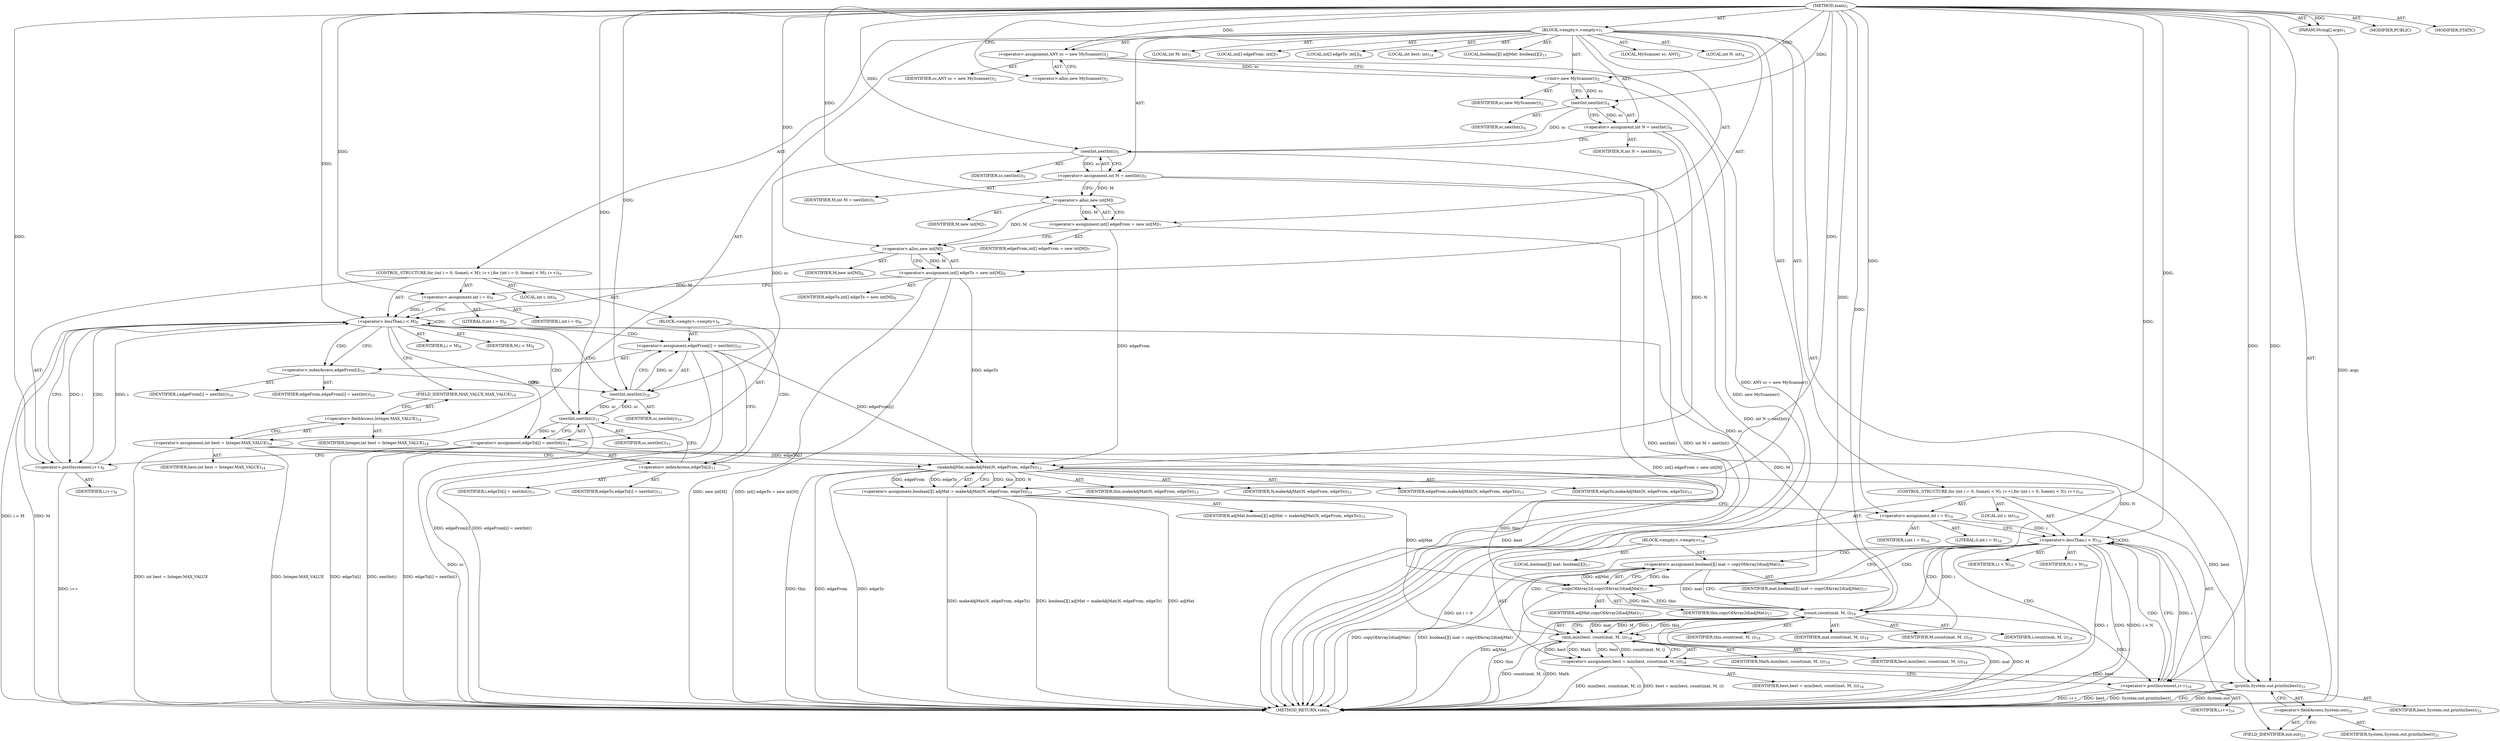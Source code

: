 digraph "main" {  
"19" [label = <(METHOD,main)<SUB>1</SUB>> ]
"20" [label = <(PARAM,String[] args)<SUB>1</SUB>> ]
"21" [label = <(BLOCK,&lt;empty&gt;,&lt;empty&gt;)<SUB>1</SUB>> ]
"4" [label = <(LOCAL,MyScanner sc: ANY)<SUB>2</SUB>> ]
"22" [label = <(&lt;operator&gt;.assignment,ANY sc = new MyScanner())<SUB>2</SUB>> ]
"23" [label = <(IDENTIFIER,sc,ANY sc = new MyScanner())<SUB>2</SUB>> ]
"24" [label = <(&lt;operator&gt;.alloc,new MyScanner())<SUB>2</SUB>> ]
"25" [label = <(&lt;init&gt;,new MyScanner())<SUB>2</SUB>> ]
"3" [label = <(IDENTIFIER,sc,new MyScanner())<SUB>2</SUB>> ]
"26" [label = <(LOCAL,int N: int)<SUB>4</SUB>> ]
"27" [label = <(&lt;operator&gt;.assignment,int N = nextInt())<SUB>4</SUB>> ]
"28" [label = <(IDENTIFIER,N,int N = nextInt())<SUB>4</SUB>> ]
"29" [label = <(nextInt,nextInt())<SUB>4</SUB>> ]
"30" [label = <(IDENTIFIER,sc,nextInt())<SUB>4</SUB>> ]
"31" [label = <(LOCAL,int M: int)<SUB>5</SUB>> ]
"32" [label = <(&lt;operator&gt;.assignment,int M = nextInt())<SUB>5</SUB>> ]
"33" [label = <(IDENTIFIER,M,int M = nextInt())<SUB>5</SUB>> ]
"34" [label = <(nextInt,nextInt())<SUB>5</SUB>> ]
"35" [label = <(IDENTIFIER,sc,nextInt())<SUB>5</SUB>> ]
"36" [label = <(LOCAL,int[] edgeFrom: int[])<SUB>7</SUB>> ]
"37" [label = <(&lt;operator&gt;.assignment,int[] edgeFrom = new int[M])<SUB>7</SUB>> ]
"38" [label = <(IDENTIFIER,edgeFrom,int[] edgeFrom = new int[M])<SUB>7</SUB>> ]
"39" [label = <(&lt;operator&gt;.alloc,new int[M])> ]
"40" [label = <(IDENTIFIER,M,new int[M])<SUB>7</SUB>> ]
"41" [label = <(LOCAL,int[] edgeTo: int[])<SUB>8</SUB>> ]
"42" [label = <(&lt;operator&gt;.assignment,int[] edgeTo = new int[M])<SUB>8</SUB>> ]
"43" [label = <(IDENTIFIER,edgeTo,int[] edgeTo = new int[M])<SUB>8</SUB>> ]
"44" [label = <(&lt;operator&gt;.alloc,new int[M])> ]
"45" [label = <(IDENTIFIER,M,new int[M])<SUB>8</SUB>> ]
"46" [label = <(CONTROL_STRUCTURE,for (int i = 0; Some(i &lt; M); i++),for (int i = 0; Some(i &lt; M); i++))<SUB>9</SUB>> ]
"47" [label = <(LOCAL,int i: int)<SUB>9</SUB>> ]
"48" [label = <(&lt;operator&gt;.assignment,int i = 0)<SUB>9</SUB>> ]
"49" [label = <(IDENTIFIER,i,int i = 0)<SUB>9</SUB>> ]
"50" [label = <(LITERAL,0,int i = 0)<SUB>9</SUB>> ]
"51" [label = <(&lt;operator&gt;.lessThan,i &lt; M)<SUB>9</SUB>> ]
"52" [label = <(IDENTIFIER,i,i &lt; M)<SUB>9</SUB>> ]
"53" [label = <(IDENTIFIER,M,i &lt; M)<SUB>9</SUB>> ]
"54" [label = <(&lt;operator&gt;.postIncrement,i++)<SUB>9</SUB>> ]
"55" [label = <(IDENTIFIER,i,i++)<SUB>9</SUB>> ]
"56" [label = <(BLOCK,&lt;empty&gt;,&lt;empty&gt;)<SUB>9</SUB>> ]
"57" [label = <(&lt;operator&gt;.assignment,edgeFrom[i] = nextInt())<SUB>10</SUB>> ]
"58" [label = <(&lt;operator&gt;.indexAccess,edgeFrom[i])<SUB>10</SUB>> ]
"59" [label = <(IDENTIFIER,edgeFrom,edgeFrom[i] = nextInt())<SUB>10</SUB>> ]
"60" [label = <(IDENTIFIER,i,edgeFrom[i] = nextInt())<SUB>10</SUB>> ]
"61" [label = <(nextInt,nextInt())<SUB>10</SUB>> ]
"62" [label = <(IDENTIFIER,sc,nextInt())<SUB>10</SUB>> ]
"63" [label = <(&lt;operator&gt;.assignment,edgeTo[i] = nextInt())<SUB>11</SUB>> ]
"64" [label = <(&lt;operator&gt;.indexAccess,edgeTo[i])<SUB>11</SUB>> ]
"65" [label = <(IDENTIFIER,edgeTo,edgeTo[i] = nextInt())<SUB>11</SUB>> ]
"66" [label = <(IDENTIFIER,i,edgeTo[i] = nextInt())<SUB>11</SUB>> ]
"67" [label = <(nextInt,nextInt())<SUB>11</SUB>> ]
"68" [label = <(IDENTIFIER,sc,nextInt())<SUB>11</SUB>> ]
"69" [label = <(LOCAL,int best: int)<SUB>14</SUB>> ]
"70" [label = <(&lt;operator&gt;.assignment,int best = Integer.MAX_VALUE)<SUB>14</SUB>> ]
"71" [label = <(IDENTIFIER,best,int best = Integer.MAX_VALUE)<SUB>14</SUB>> ]
"72" [label = <(&lt;operator&gt;.fieldAccess,Integer.MAX_VALUE)<SUB>14</SUB>> ]
"73" [label = <(IDENTIFIER,Integer,int best = Integer.MAX_VALUE)<SUB>14</SUB>> ]
"74" [label = <(FIELD_IDENTIFIER,MAX_VALUE,MAX_VALUE)<SUB>14</SUB>> ]
"75" [label = <(LOCAL,boolean[][] adjMat: boolean[][])<SUB>15</SUB>> ]
"76" [label = <(&lt;operator&gt;.assignment,boolean[][] adjMat = makeAdjMat(N, edgeFrom, edgeTo))<SUB>15</SUB>> ]
"77" [label = <(IDENTIFIER,adjMat,boolean[][] adjMat = makeAdjMat(N, edgeFrom, edgeTo))<SUB>15</SUB>> ]
"78" [label = <(makeAdjMat,makeAdjMat(N, edgeFrom, edgeTo))<SUB>15</SUB>> ]
"79" [label = <(IDENTIFIER,this,makeAdjMat(N, edgeFrom, edgeTo))<SUB>15</SUB>> ]
"80" [label = <(IDENTIFIER,N,makeAdjMat(N, edgeFrom, edgeTo))<SUB>15</SUB>> ]
"81" [label = <(IDENTIFIER,edgeFrom,makeAdjMat(N, edgeFrom, edgeTo))<SUB>15</SUB>> ]
"82" [label = <(IDENTIFIER,edgeTo,makeAdjMat(N, edgeFrom, edgeTo))<SUB>15</SUB>> ]
"83" [label = <(CONTROL_STRUCTURE,for (int i = 0; Some(i &lt; N); i++),for (int i = 0; Some(i &lt; N); i++))<SUB>16</SUB>> ]
"84" [label = <(LOCAL,int i: int)<SUB>16</SUB>> ]
"85" [label = <(&lt;operator&gt;.assignment,int i = 0)<SUB>16</SUB>> ]
"86" [label = <(IDENTIFIER,i,int i = 0)<SUB>16</SUB>> ]
"87" [label = <(LITERAL,0,int i = 0)<SUB>16</SUB>> ]
"88" [label = <(&lt;operator&gt;.lessThan,i &lt; N)<SUB>16</SUB>> ]
"89" [label = <(IDENTIFIER,i,i &lt; N)<SUB>16</SUB>> ]
"90" [label = <(IDENTIFIER,N,i &lt; N)<SUB>16</SUB>> ]
"91" [label = <(&lt;operator&gt;.postIncrement,i++)<SUB>16</SUB>> ]
"92" [label = <(IDENTIFIER,i,i++)<SUB>16</SUB>> ]
"93" [label = <(BLOCK,&lt;empty&gt;,&lt;empty&gt;)<SUB>16</SUB>> ]
"94" [label = <(LOCAL,boolean[][] mat: boolean[][])<SUB>17</SUB>> ]
"95" [label = <(&lt;operator&gt;.assignment,boolean[][] mat = copyOfArray2d(adjMat))<SUB>17</SUB>> ]
"96" [label = <(IDENTIFIER,mat,boolean[][] mat = copyOfArray2d(adjMat))<SUB>17</SUB>> ]
"97" [label = <(copyOfArray2d,copyOfArray2d(adjMat))<SUB>17</SUB>> ]
"98" [label = <(IDENTIFIER,this,copyOfArray2d(adjMat))<SUB>17</SUB>> ]
"99" [label = <(IDENTIFIER,adjMat,copyOfArray2d(adjMat))<SUB>17</SUB>> ]
"100" [label = <(&lt;operator&gt;.assignment,best = min(best, count(mat, M, i)))<SUB>18</SUB>> ]
"101" [label = <(IDENTIFIER,best,best = min(best, count(mat, M, i)))<SUB>18</SUB>> ]
"102" [label = <(min,min(best, count(mat, M, i)))<SUB>18</SUB>> ]
"103" [label = <(IDENTIFIER,Math,min(best, count(mat, M, i)))<SUB>18</SUB>> ]
"104" [label = <(IDENTIFIER,best,min(best, count(mat, M, i)))<SUB>18</SUB>> ]
"105" [label = <(count,count(mat, M, i))<SUB>18</SUB>> ]
"106" [label = <(IDENTIFIER,this,count(mat, M, i))<SUB>18</SUB>> ]
"107" [label = <(IDENTIFIER,mat,count(mat, M, i))<SUB>18</SUB>> ]
"108" [label = <(IDENTIFIER,M,count(mat, M, i))<SUB>18</SUB>> ]
"109" [label = <(IDENTIFIER,i,count(mat, M, i))<SUB>18</SUB>> ]
"110" [label = <(println,System.out.println(best))<SUB>21</SUB>> ]
"111" [label = <(&lt;operator&gt;.fieldAccess,System.out)<SUB>21</SUB>> ]
"112" [label = <(IDENTIFIER,System,System.out.println(best))<SUB>21</SUB>> ]
"113" [label = <(FIELD_IDENTIFIER,out,out)<SUB>21</SUB>> ]
"114" [label = <(IDENTIFIER,best,System.out.println(best))<SUB>21</SUB>> ]
"115" [label = <(MODIFIER,PUBLIC)> ]
"116" [label = <(MODIFIER,STATIC)> ]
"117" [label = <(METHOD_RETURN,void)<SUB>1</SUB>> ]
  "19" -> "20"  [ label = "AST: "] 
  "19" -> "21"  [ label = "AST: "] 
  "19" -> "115"  [ label = "AST: "] 
  "19" -> "116"  [ label = "AST: "] 
  "19" -> "117"  [ label = "AST: "] 
  "21" -> "4"  [ label = "AST: "] 
  "21" -> "22"  [ label = "AST: "] 
  "21" -> "25"  [ label = "AST: "] 
  "21" -> "26"  [ label = "AST: "] 
  "21" -> "27"  [ label = "AST: "] 
  "21" -> "31"  [ label = "AST: "] 
  "21" -> "32"  [ label = "AST: "] 
  "21" -> "36"  [ label = "AST: "] 
  "21" -> "37"  [ label = "AST: "] 
  "21" -> "41"  [ label = "AST: "] 
  "21" -> "42"  [ label = "AST: "] 
  "21" -> "46"  [ label = "AST: "] 
  "21" -> "69"  [ label = "AST: "] 
  "21" -> "70"  [ label = "AST: "] 
  "21" -> "75"  [ label = "AST: "] 
  "21" -> "76"  [ label = "AST: "] 
  "21" -> "83"  [ label = "AST: "] 
  "21" -> "110"  [ label = "AST: "] 
  "22" -> "23"  [ label = "AST: "] 
  "22" -> "24"  [ label = "AST: "] 
  "25" -> "3"  [ label = "AST: "] 
  "27" -> "28"  [ label = "AST: "] 
  "27" -> "29"  [ label = "AST: "] 
  "29" -> "30"  [ label = "AST: "] 
  "32" -> "33"  [ label = "AST: "] 
  "32" -> "34"  [ label = "AST: "] 
  "34" -> "35"  [ label = "AST: "] 
  "37" -> "38"  [ label = "AST: "] 
  "37" -> "39"  [ label = "AST: "] 
  "39" -> "40"  [ label = "AST: "] 
  "42" -> "43"  [ label = "AST: "] 
  "42" -> "44"  [ label = "AST: "] 
  "44" -> "45"  [ label = "AST: "] 
  "46" -> "47"  [ label = "AST: "] 
  "46" -> "48"  [ label = "AST: "] 
  "46" -> "51"  [ label = "AST: "] 
  "46" -> "54"  [ label = "AST: "] 
  "46" -> "56"  [ label = "AST: "] 
  "48" -> "49"  [ label = "AST: "] 
  "48" -> "50"  [ label = "AST: "] 
  "51" -> "52"  [ label = "AST: "] 
  "51" -> "53"  [ label = "AST: "] 
  "54" -> "55"  [ label = "AST: "] 
  "56" -> "57"  [ label = "AST: "] 
  "56" -> "63"  [ label = "AST: "] 
  "57" -> "58"  [ label = "AST: "] 
  "57" -> "61"  [ label = "AST: "] 
  "58" -> "59"  [ label = "AST: "] 
  "58" -> "60"  [ label = "AST: "] 
  "61" -> "62"  [ label = "AST: "] 
  "63" -> "64"  [ label = "AST: "] 
  "63" -> "67"  [ label = "AST: "] 
  "64" -> "65"  [ label = "AST: "] 
  "64" -> "66"  [ label = "AST: "] 
  "67" -> "68"  [ label = "AST: "] 
  "70" -> "71"  [ label = "AST: "] 
  "70" -> "72"  [ label = "AST: "] 
  "72" -> "73"  [ label = "AST: "] 
  "72" -> "74"  [ label = "AST: "] 
  "76" -> "77"  [ label = "AST: "] 
  "76" -> "78"  [ label = "AST: "] 
  "78" -> "79"  [ label = "AST: "] 
  "78" -> "80"  [ label = "AST: "] 
  "78" -> "81"  [ label = "AST: "] 
  "78" -> "82"  [ label = "AST: "] 
  "83" -> "84"  [ label = "AST: "] 
  "83" -> "85"  [ label = "AST: "] 
  "83" -> "88"  [ label = "AST: "] 
  "83" -> "91"  [ label = "AST: "] 
  "83" -> "93"  [ label = "AST: "] 
  "85" -> "86"  [ label = "AST: "] 
  "85" -> "87"  [ label = "AST: "] 
  "88" -> "89"  [ label = "AST: "] 
  "88" -> "90"  [ label = "AST: "] 
  "91" -> "92"  [ label = "AST: "] 
  "93" -> "94"  [ label = "AST: "] 
  "93" -> "95"  [ label = "AST: "] 
  "93" -> "100"  [ label = "AST: "] 
  "95" -> "96"  [ label = "AST: "] 
  "95" -> "97"  [ label = "AST: "] 
  "97" -> "98"  [ label = "AST: "] 
  "97" -> "99"  [ label = "AST: "] 
  "100" -> "101"  [ label = "AST: "] 
  "100" -> "102"  [ label = "AST: "] 
  "102" -> "103"  [ label = "AST: "] 
  "102" -> "104"  [ label = "AST: "] 
  "102" -> "105"  [ label = "AST: "] 
  "105" -> "106"  [ label = "AST: "] 
  "105" -> "107"  [ label = "AST: "] 
  "105" -> "108"  [ label = "AST: "] 
  "105" -> "109"  [ label = "AST: "] 
  "110" -> "111"  [ label = "AST: "] 
  "110" -> "114"  [ label = "AST: "] 
  "111" -> "112"  [ label = "AST: "] 
  "111" -> "113"  [ label = "AST: "] 
  "22" -> "25"  [ label = "CFG: "] 
  "25" -> "29"  [ label = "CFG: "] 
  "27" -> "34"  [ label = "CFG: "] 
  "32" -> "39"  [ label = "CFG: "] 
  "37" -> "44"  [ label = "CFG: "] 
  "42" -> "48"  [ label = "CFG: "] 
  "70" -> "78"  [ label = "CFG: "] 
  "76" -> "85"  [ label = "CFG: "] 
  "110" -> "117"  [ label = "CFG: "] 
  "24" -> "22"  [ label = "CFG: "] 
  "29" -> "27"  [ label = "CFG: "] 
  "34" -> "32"  [ label = "CFG: "] 
  "39" -> "37"  [ label = "CFG: "] 
  "44" -> "42"  [ label = "CFG: "] 
  "48" -> "51"  [ label = "CFG: "] 
  "51" -> "58"  [ label = "CFG: "] 
  "51" -> "74"  [ label = "CFG: "] 
  "54" -> "51"  [ label = "CFG: "] 
  "72" -> "70"  [ label = "CFG: "] 
  "78" -> "76"  [ label = "CFG: "] 
  "85" -> "88"  [ label = "CFG: "] 
  "88" -> "97"  [ label = "CFG: "] 
  "88" -> "113"  [ label = "CFG: "] 
  "91" -> "88"  [ label = "CFG: "] 
  "111" -> "110"  [ label = "CFG: "] 
  "57" -> "64"  [ label = "CFG: "] 
  "63" -> "54"  [ label = "CFG: "] 
  "74" -> "72"  [ label = "CFG: "] 
  "95" -> "105"  [ label = "CFG: "] 
  "100" -> "91"  [ label = "CFG: "] 
  "113" -> "111"  [ label = "CFG: "] 
  "58" -> "61"  [ label = "CFG: "] 
  "61" -> "57"  [ label = "CFG: "] 
  "64" -> "67"  [ label = "CFG: "] 
  "67" -> "63"  [ label = "CFG: "] 
  "97" -> "95"  [ label = "CFG: "] 
  "102" -> "100"  [ label = "CFG: "] 
  "105" -> "102"  [ label = "CFG: "] 
  "19" -> "24"  [ label = "CFG: "] 
  "20" -> "117"  [ label = "DDG: args"] 
  "22" -> "117"  [ label = "DDG: ANY sc = new MyScanner()"] 
  "25" -> "117"  [ label = "DDG: new MyScanner()"] 
  "27" -> "117"  [ label = "DDG: int N = nextInt()"] 
  "34" -> "117"  [ label = "DDG: sc"] 
  "32" -> "117"  [ label = "DDG: nextInt()"] 
  "32" -> "117"  [ label = "DDG: int M = nextInt()"] 
  "37" -> "117"  [ label = "DDG: int[] edgeFrom = new int[M]"] 
  "42" -> "117"  [ label = "DDG: new int[M]"] 
  "42" -> "117"  [ label = "DDG: int[] edgeTo = new int[M]"] 
  "51" -> "117"  [ label = "DDG: M"] 
  "51" -> "117"  [ label = "DDG: i &lt; M"] 
  "70" -> "117"  [ label = "DDG: Integer.MAX_VALUE"] 
  "70" -> "117"  [ label = "DDG: int best = Integer.MAX_VALUE"] 
  "76" -> "117"  [ label = "DDG: adjMat"] 
  "78" -> "117"  [ label = "DDG: this"] 
  "78" -> "117"  [ label = "DDG: edgeFrom"] 
  "78" -> "117"  [ label = "DDG: edgeTo"] 
  "76" -> "117"  [ label = "DDG: makeAdjMat(N, edgeFrom, edgeTo)"] 
  "76" -> "117"  [ label = "DDG: boolean[][] adjMat = makeAdjMat(N, edgeFrom, edgeTo)"] 
  "85" -> "117"  [ label = "DDG: int i = 0"] 
  "88" -> "117"  [ label = "DDG: i"] 
  "88" -> "117"  [ label = "DDG: N"] 
  "88" -> "117"  [ label = "DDG: i &lt; N"] 
  "110" -> "117"  [ label = "DDG: System.out"] 
  "110" -> "117"  [ label = "DDG: best"] 
  "110" -> "117"  [ label = "DDG: System.out.println(best)"] 
  "97" -> "117"  [ label = "DDG: adjMat"] 
  "95" -> "117"  [ label = "DDG: copyOfArray2d(adjMat)"] 
  "95" -> "117"  [ label = "DDG: boolean[][] mat = copyOfArray2d(adjMat)"] 
  "105" -> "117"  [ label = "DDG: this"] 
  "105" -> "117"  [ label = "DDG: mat"] 
  "105" -> "117"  [ label = "DDG: M"] 
  "102" -> "117"  [ label = "DDG: count(mat, M, i)"] 
  "100" -> "117"  [ label = "DDG: min(best, count(mat, M, i))"] 
  "100" -> "117"  [ label = "DDG: best = min(best, count(mat, M, i))"] 
  "91" -> "117"  [ label = "DDG: i++"] 
  "57" -> "117"  [ label = "DDG: edgeFrom[i]"] 
  "57" -> "117"  [ label = "DDG: edgeFrom[i] = nextInt()"] 
  "63" -> "117"  [ label = "DDG: edgeTo[i]"] 
  "67" -> "117"  [ label = "DDG: sc"] 
  "63" -> "117"  [ label = "DDG: nextInt()"] 
  "63" -> "117"  [ label = "DDG: edgeTo[i] = nextInt()"] 
  "54" -> "117"  [ label = "DDG: i++"] 
  "102" -> "117"  [ label = "DDG: Math"] 
  "19" -> "20"  [ label = "DDG: "] 
  "19" -> "22"  [ label = "DDG: "] 
  "29" -> "27"  [ label = "DDG: sc"] 
  "34" -> "32"  [ label = "DDG: sc"] 
  "39" -> "37"  [ label = "DDG: M"] 
  "44" -> "42"  [ label = "DDG: M"] 
  "78" -> "76"  [ label = "DDG: this"] 
  "78" -> "76"  [ label = "DDG: N"] 
  "78" -> "76"  [ label = "DDG: edgeFrom"] 
  "78" -> "76"  [ label = "DDG: edgeTo"] 
  "22" -> "25"  [ label = "DDG: sc"] 
  "19" -> "25"  [ label = "DDG: "] 
  "19" -> "48"  [ label = "DDG: "] 
  "19" -> "85"  [ label = "DDG: "] 
  "70" -> "110"  [ label = "DDG: best"] 
  "100" -> "110"  [ label = "DDG: best"] 
  "19" -> "110"  [ label = "DDG: "] 
  "25" -> "29"  [ label = "DDG: sc"] 
  "19" -> "29"  [ label = "DDG: "] 
  "29" -> "34"  [ label = "DDG: sc"] 
  "19" -> "34"  [ label = "DDG: "] 
  "32" -> "39"  [ label = "DDG: M"] 
  "19" -> "39"  [ label = "DDG: "] 
  "39" -> "44"  [ label = "DDG: M"] 
  "19" -> "44"  [ label = "DDG: "] 
  "48" -> "51"  [ label = "DDG: i"] 
  "54" -> "51"  [ label = "DDG: i"] 
  "19" -> "51"  [ label = "DDG: "] 
  "44" -> "51"  [ label = "DDG: M"] 
  "51" -> "54"  [ label = "DDG: i"] 
  "19" -> "54"  [ label = "DDG: "] 
  "61" -> "57"  [ label = "DDG: sc"] 
  "67" -> "63"  [ label = "DDG: sc"] 
  "19" -> "78"  [ label = "DDG: "] 
  "27" -> "78"  [ label = "DDG: N"] 
  "37" -> "78"  [ label = "DDG: edgeFrom"] 
  "57" -> "78"  [ label = "DDG: edgeFrom[i]"] 
  "42" -> "78"  [ label = "DDG: edgeTo"] 
  "63" -> "78"  [ label = "DDG: edgeTo[i]"] 
  "85" -> "88"  [ label = "DDG: i"] 
  "91" -> "88"  [ label = "DDG: i"] 
  "19" -> "88"  [ label = "DDG: "] 
  "78" -> "88"  [ label = "DDG: N"] 
  "105" -> "91"  [ label = "DDG: i"] 
  "19" -> "91"  [ label = "DDG: "] 
  "97" -> "95"  [ label = "DDG: this"] 
  "97" -> "95"  [ label = "DDG: adjMat"] 
  "102" -> "100"  [ label = "DDG: Math"] 
  "102" -> "100"  [ label = "DDG: best"] 
  "102" -> "100"  [ label = "DDG: count(mat, M, i)"] 
  "34" -> "61"  [ label = "DDG: sc"] 
  "67" -> "61"  [ label = "DDG: sc"] 
  "19" -> "61"  [ label = "DDG: "] 
  "61" -> "67"  [ label = "DDG: sc"] 
  "19" -> "67"  [ label = "DDG: "] 
  "78" -> "97"  [ label = "DDG: this"] 
  "105" -> "97"  [ label = "DDG: this"] 
  "19" -> "97"  [ label = "DDG: "] 
  "76" -> "97"  [ label = "DDG: adjMat"] 
  "19" -> "102"  [ label = "DDG: "] 
  "70" -> "102"  [ label = "DDG: best"] 
  "100" -> "102"  [ label = "DDG: best"] 
  "105" -> "102"  [ label = "DDG: this"] 
  "105" -> "102"  [ label = "DDG: mat"] 
  "105" -> "102"  [ label = "DDG: M"] 
  "105" -> "102"  [ label = "DDG: i"] 
  "97" -> "105"  [ label = "DDG: this"] 
  "19" -> "105"  [ label = "DDG: "] 
  "95" -> "105"  [ label = "DDG: mat"] 
  "51" -> "105"  [ label = "DDG: M"] 
  "88" -> "105"  [ label = "DDG: i"] 
  "51" -> "58"  [ label = "CDG: "] 
  "51" -> "61"  [ label = "CDG: "] 
  "51" -> "64"  [ label = "CDG: "] 
  "51" -> "51"  [ label = "CDG: "] 
  "51" -> "57"  [ label = "CDG: "] 
  "51" -> "67"  [ label = "CDG: "] 
  "51" -> "63"  [ label = "CDG: "] 
  "51" -> "54"  [ label = "CDG: "] 
  "88" -> "105"  [ label = "CDG: "] 
  "88" -> "100"  [ label = "CDG: "] 
  "88" -> "102"  [ label = "CDG: "] 
  "88" -> "88"  [ label = "CDG: "] 
  "88" -> "95"  [ label = "CDG: "] 
  "88" -> "97"  [ label = "CDG: "] 
  "88" -> "91"  [ label = "CDG: "] 
}
